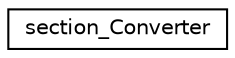 digraph "Graphical Class Hierarchy"
{
 // LATEX_PDF_SIZE
  edge [fontname="Helvetica",fontsize="10",labelfontname="Helvetica",labelfontsize="10"];
  node [fontname="Helvetica",fontsize="10",shape=record];
  rankdir="LR";
  Node0 [label="section_Converter",height=0.2,width=0.4,color="black", fillcolor="white", style="filled",URL="$structsection__Converter.html",tooltip="This structure contains all the necessary data and rendering functions to convert the content from a ..."];
}
